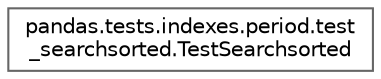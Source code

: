 digraph "Graphical Class Hierarchy"
{
 // LATEX_PDF_SIZE
  bgcolor="transparent";
  edge [fontname=Helvetica,fontsize=10,labelfontname=Helvetica,labelfontsize=10];
  node [fontname=Helvetica,fontsize=10,shape=box,height=0.2,width=0.4];
  rankdir="LR";
  Node0 [id="Node000000",label="pandas.tests.indexes.period.test\l_searchsorted.TestSearchsorted",height=0.2,width=0.4,color="grey40", fillcolor="white", style="filled",URL="$d1/d0f/classpandas_1_1tests_1_1indexes_1_1period_1_1test__searchsorted_1_1TestSearchsorted.html",tooltip=" "];
}
